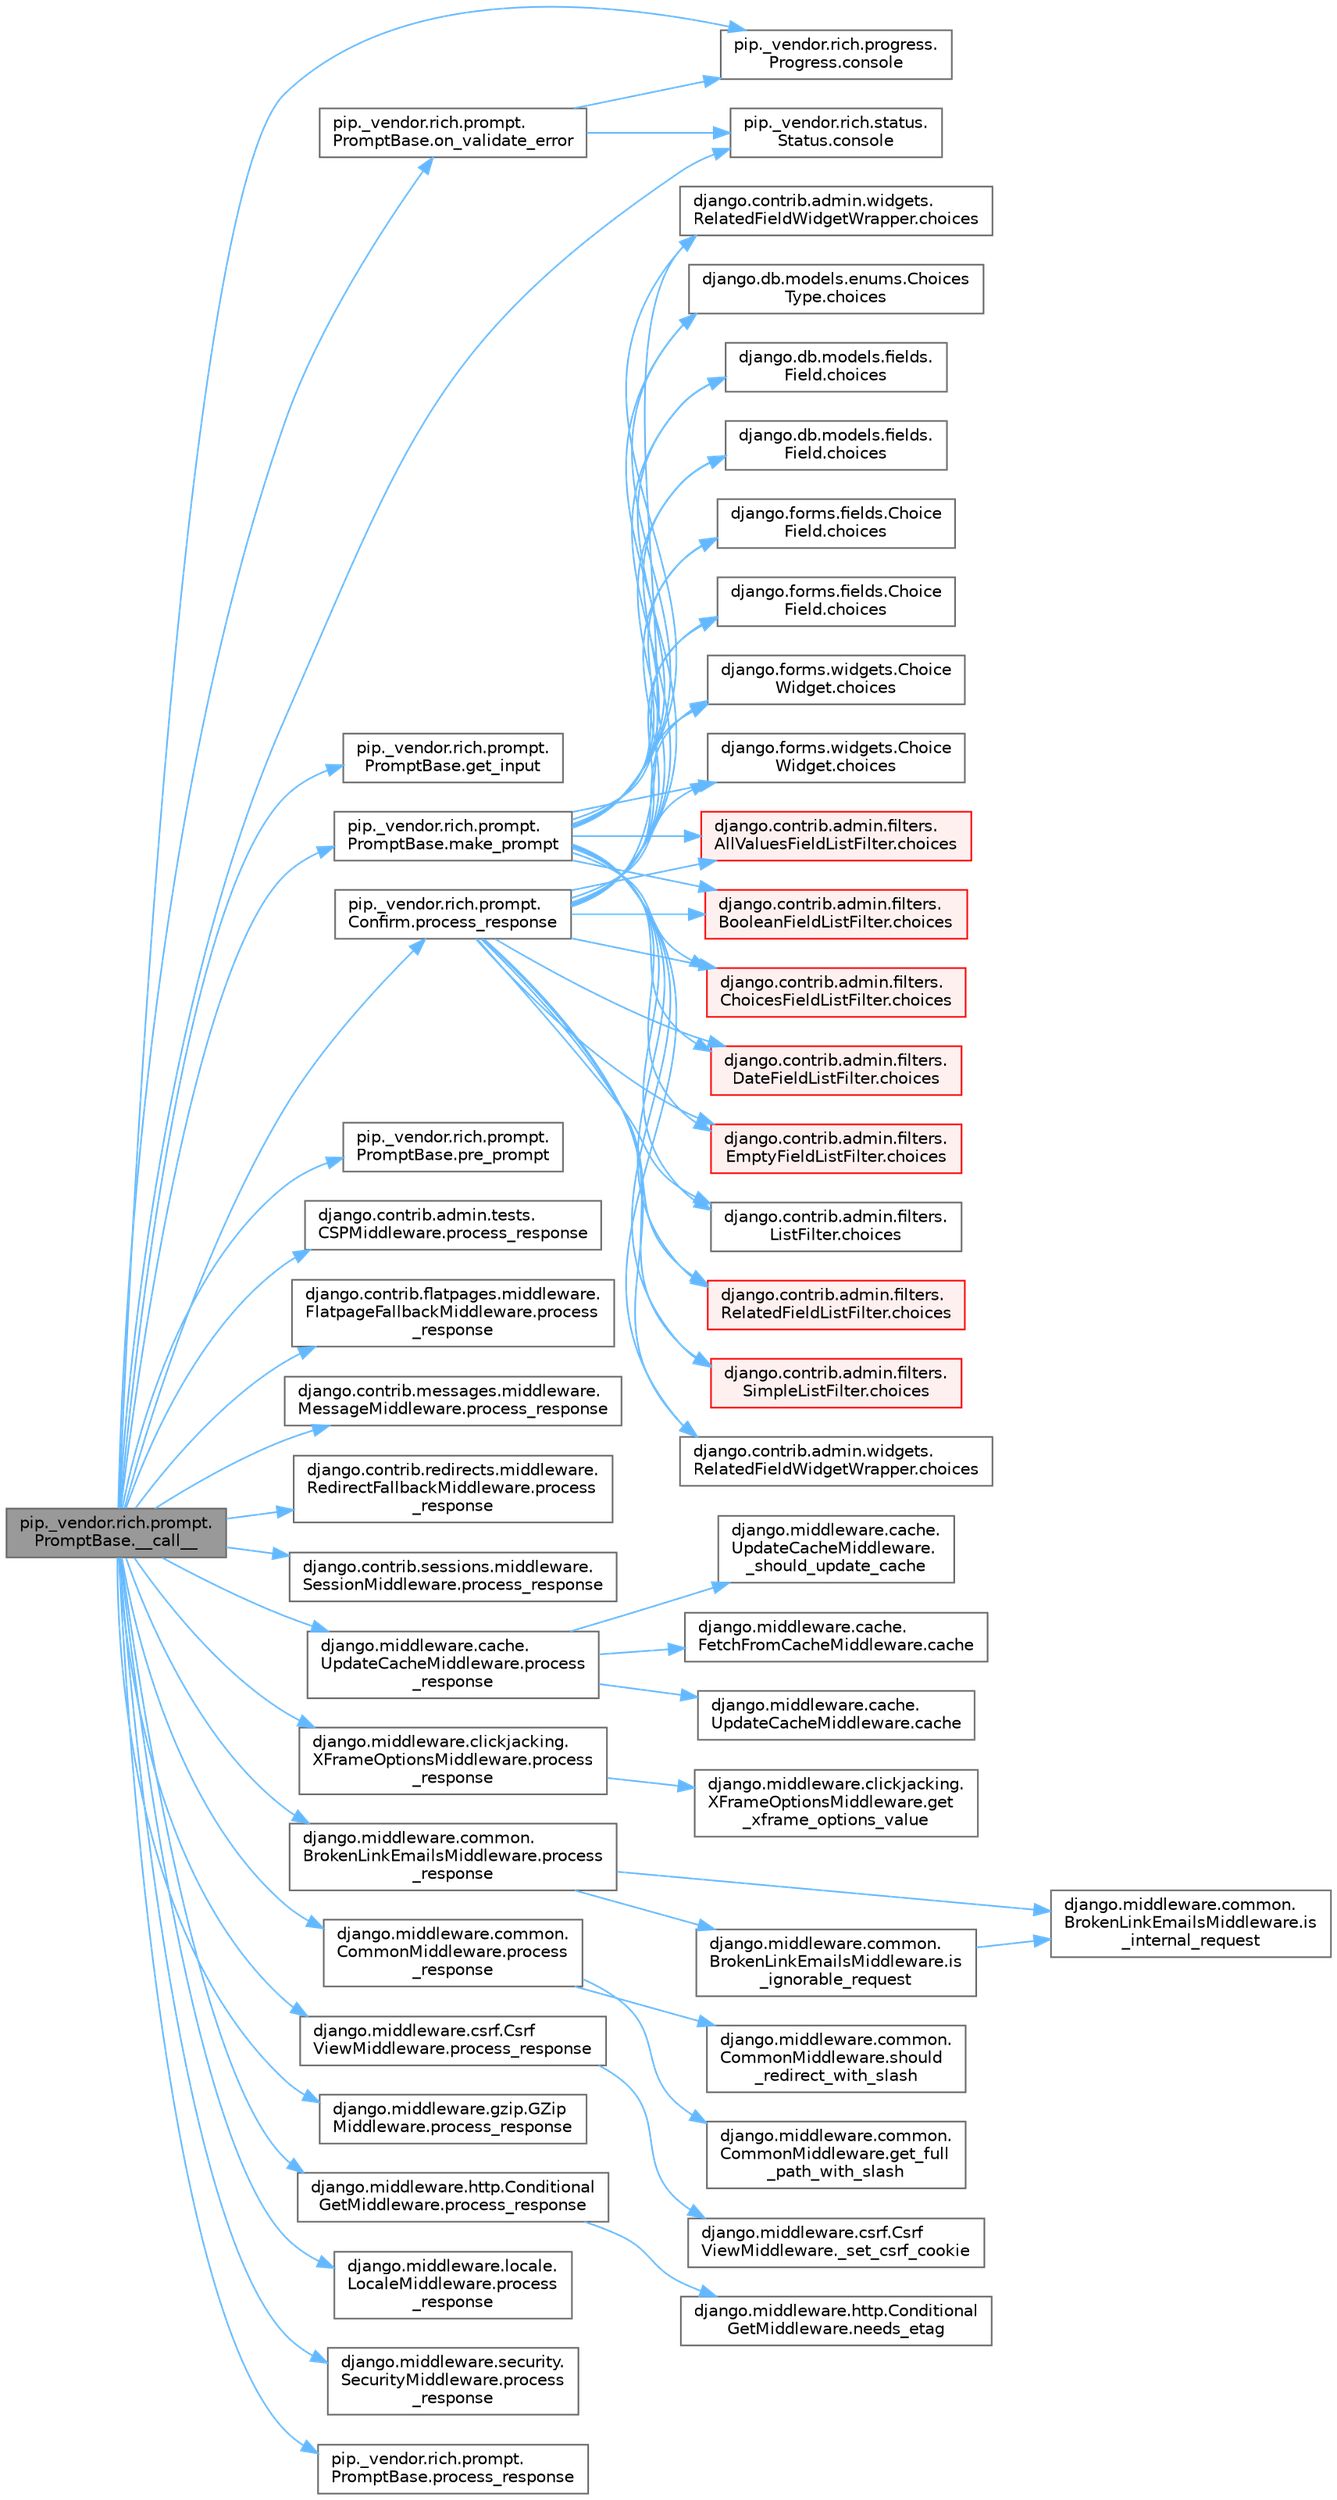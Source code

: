 digraph "pip._vendor.rich.prompt.PromptBase.__call__"
{
 // LATEX_PDF_SIZE
  bgcolor="transparent";
  edge [fontname=Helvetica,fontsize=10,labelfontname=Helvetica,labelfontsize=10];
  node [fontname=Helvetica,fontsize=10,shape=box,height=0.2,width=0.4];
  rankdir="LR";
  Node1 [id="Node000001",label="pip._vendor.rich.prompt.\lPromptBase.__call__",height=0.2,width=0.4,color="gray40", fillcolor="grey60", style="filled", fontcolor="black",tooltip=" "];
  Node1 -> Node2 [id="edge1_Node000001_Node000002",color="steelblue1",style="solid",tooltip=" "];
  Node2 [id="Node000002",label="pip._vendor.rich.progress.\lProgress.console",height=0.2,width=0.4,color="grey40", fillcolor="white", style="filled",URL="$classpip_1_1__vendor_1_1rich_1_1progress_1_1_progress.html#a305fb20d20396c0dd67ac80a28aa9a1d",tooltip=" "];
  Node1 -> Node3 [id="edge2_Node000001_Node000003",color="steelblue1",style="solid",tooltip=" "];
  Node3 [id="Node000003",label="pip._vendor.rich.status.\lStatus.console",height=0.2,width=0.4,color="grey40", fillcolor="white", style="filled",URL="$classpip_1_1__vendor_1_1rich_1_1status_1_1_status.html#ace3cadb1aad4de049f8c26fa9211e4f7",tooltip=" "];
  Node1 -> Node4 [id="edge3_Node000001_Node000004",color="steelblue1",style="solid",tooltip=" "];
  Node4 [id="Node000004",label="pip._vendor.rich.prompt.\lPromptBase.get_input",height=0.2,width=0.4,color="grey40", fillcolor="white", style="filled",URL="$classpip_1_1__vendor_1_1rich_1_1prompt_1_1_prompt_base.html#aea1a07a14fe517bc8b20d0c687b17572",tooltip=" "];
  Node1 -> Node5 [id="edge4_Node000001_Node000005",color="steelblue1",style="solid",tooltip=" "];
  Node5 [id="Node000005",label="pip._vendor.rich.prompt.\lPromptBase.make_prompt",height=0.2,width=0.4,color="grey40", fillcolor="white", style="filled",URL="$classpip_1_1__vendor_1_1rich_1_1prompt_1_1_prompt_base.html#a237cd3a31657844ed707b3751da73760",tooltip=" "];
  Node5 -> Node6 [id="edge5_Node000005_Node000006",color="steelblue1",style="solid",tooltip=" "];
  Node6 [id="Node000006",label="django.contrib.admin.filters.\lAllValuesFieldListFilter.choices",height=0.2,width=0.4,color="red", fillcolor="#FFF0F0", style="filled",URL="$classdjango_1_1contrib_1_1admin_1_1filters_1_1_all_values_field_list_filter.html#a99e8923345ff19f702672dc4c75dfe11",tooltip=" "];
  Node5 -> Node8 [id="edge6_Node000005_Node000008",color="steelblue1",style="solid",tooltip=" "];
  Node8 [id="Node000008",label="django.contrib.admin.filters.\lBooleanFieldListFilter.choices",height=0.2,width=0.4,color="red", fillcolor="#FFF0F0", style="filled",URL="$classdjango_1_1contrib_1_1admin_1_1filters_1_1_boolean_field_list_filter.html#a20dc3993fd25e8fbdc6fba608b057b1b",tooltip=" "];
  Node5 -> Node261 [id="edge7_Node000005_Node000261",color="steelblue1",style="solid",tooltip=" "];
  Node261 [id="Node000261",label="django.contrib.admin.filters.\lChoicesFieldListFilter.choices",height=0.2,width=0.4,color="red", fillcolor="#FFF0F0", style="filled",URL="$classdjango_1_1contrib_1_1admin_1_1filters_1_1_choices_field_list_filter.html#a2bf42c25d0b40a9488b8a97b50451916",tooltip=" "];
  Node5 -> Node262 [id="edge8_Node000005_Node000262",color="steelblue1",style="solid",tooltip=" "];
  Node262 [id="Node000262",label="django.contrib.admin.filters.\lDateFieldListFilter.choices",height=0.2,width=0.4,color="red", fillcolor="#FFF0F0", style="filled",URL="$classdjango_1_1contrib_1_1admin_1_1filters_1_1_date_field_list_filter.html#a32fb521f5b579ff91b9fd5c6f40c43e4",tooltip=" "];
  Node5 -> Node1533 [id="edge9_Node000005_Node001533",color="steelblue1",style="solid",tooltip=" "];
  Node1533 [id="Node001533",label="django.contrib.admin.filters.\lEmptyFieldListFilter.choices",height=0.2,width=0.4,color="red", fillcolor="#FFF0F0", style="filled",URL="$classdjango_1_1contrib_1_1admin_1_1filters_1_1_empty_field_list_filter.html#a0e57cff271f964a339f5ab9425c6c88b",tooltip=" "];
  Node5 -> Node1534 [id="edge10_Node000005_Node001534",color="steelblue1",style="solid",tooltip=" "];
  Node1534 [id="Node001534",label="django.contrib.admin.filters.\lListFilter.choices",height=0.2,width=0.4,color="grey40", fillcolor="white", style="filled",URL="$classdjango_1_1contrib_1_1admin_1_1filters_1_1_list_filter.html#a0def94a58b6468e4d1e561a3fc88fb72",tooltip=" "];
  Node5 -> Node1535 [id="edge11_Node000005_Node001535",color="steelblue1",style="solid",tooltip=" "];
  Node1535 [id="Node001535",label="django.contrib.admin.filters.\lRelatedFieldListFilter.choices",height=0.2,width=0.4,color="red", fillcolor="#FFF0F0", style="filled",URL="$classdjango_1_1contrib_1_1admin_1_1filters_1_1_related_field_list_filter.html#afe22ed02e8705e58fccb7eb0e20968ee",tooltip=" "];
  Node5 -> Node1537 [id="edge12_Node000005_Node001537",color="steelblue1",style="solid",tooltip=" "];
  Node1537 [id="Node001537",label="django.contrib.admin.filters.\lSimpleListFilter.choices",height=0.2,width=0.4,color="red", fillcolor="#FFF0F0", style="filled",URL="$classdjango_1_1contrib_1_1admin_1_1filters_1_1_simple_list_filter.html#a78c6d86dc920875f1170f747e043f50d",tooltip=" "];
  Node5 -> Node1538 [id="edge13_Node000005_Node001538",color="steelblue1",style="solid",tooltip=" "];
  Node1538 [id="Node001538",label="django.contrib.admin.widgets.\lRelatedFieldWidgetWrapper.choices",height=0.2,width=0.4,color="grey40", fillcolor="white", style="filled",URL="$classdjango_1_1contrib_1_1admin_1_1widgets_1_1_related_field_widget_wrapper.html#aeced2a61fc531044e13cb6a4c1ed45cd",tooltip=" "];
  Node5 -> Node1539 [id="edge14_Node000005_Node001539",color="steelblue1",style="solid",tooltip=" "];
  Node1539 [id="Node001539",label="django.contrib.admin.widgets.\lRelatedFieldWidgetWrapper.choices",height=0.2,width=0.4,color="grey40", fillcolor="white", style="filled",URL="$classdjango_1_1contrib_1_1admin_1_1widgets_1_1_related_field_widget_wrapper.html#a7e54d1253fb4786cf6a0c54ad0fb25a9",tooltip=" "];
  Node5 -> Node1540 [id="edge15_Node000005_Node001540",color="steelblue1",style="solid",tooltip=" "];
  Node1540 [id="Node001540",label="django.db.models.enums.Choices\lType.choices",height=0.2,width=0.4,color="grey40", fillcolor="white", style="filled",URL="$classdjango_1_1db_1_1models_1_1enums_1_1_choices_type.html#a55dfc8a93e5bbfe3e968934e10285c66",tooltip=" "];
  Node5 -> Node1541 [id="edge16_Node000005_Node001541",color="steelblue1",style="solid",tooltip=" "];
  Node1541 [id="Node001541",label="django.db.models.fields.\lField.choices",height=0.2,width=0.4,color="grey40", fillcolor="white", style="filled",URL="$classdjango_1_1db_1_1models_1_1fields_1_1_field.html#a143dc52f22281ae358bbd1b1b82ae15c",tooltip=" "];
  Node5 -> Node1542 [id="edge17_Node000005_Node001542",color="steelblue1",style="solid",tooltip=" "];
  Node1542 [id="Node001542",label="django.db.models.fields.\lField.choices",height=0.2,width=0.4,color="grey40", fillcolor="white", style="filled",URL="$classdjango_1_1db_1_1models_1_1fields_1_1_field.html#adb0f096c821d3b85926dac0aa1a489d1",tooltip=" "];
  Node5 -> Node1543 [id="edge18_Node000005_Node001543",color="steelblue1",style="solid",tooltip=" "];
  Node1543 [id="Node001543",label="django.forms.fields.Choice\lField.choices",height=0.2,width=0.4,color="grey40", fillcolor="white", style="filled",URL="$classdjango_1_1forms_1_1fields_1_1_choice_field.html#a85e97602b71e543a85e86565a0f1fd13",tooltip=" "];
  Node5 -> Node1544 [id="edge19_Node000005_Node001544",color="steelblue1",style="solid",tooltip=" "];
  Node1544 [id="Node001544",label="django.forms.fields.Choice\lField.choices",height=0.2,width=0.4,color="grey40", fillcolor="white", style="filled",URL="$classdjango_1_1forms_1_1fields_1_1_choice_field.html#aa34f435849c615fa71db57f091708cb1",tooltip=" "];
  Node5 -> Node1545 [id="edge20_Node000005_Node001545",color="steelblue1",style="solid",tooltip=" "];
  Node1545 [id="Node001545",label="django.forms.widgets.Choice\lWidget.choices",height=0.2,width=0.4,color="grey40", fillcolor="white", style="filled",URL="$classdjango_1_1forms_1_1widgets_1_1_choice_widget.html#aebe74cf95f704cb39a8308a091ee0fc7",tooltip=" "];
  Node5 -> Node1546 [id="edge21_Node000005_Node001546",color="steelblue1",style="solid",tooltip=" "];
  Node1546 [id="Node001546",label="django.forms.widgets.Choice\lWidget.choices",height=0.2,width=0.4,color="grey40", fillcolor="white", style="filled",URL="$classdjango_1_1forms_1_1widgets_1_1_choice_widget.html#a47422284354f8bc5797544e76c39b27f",tooltip=" "];
  Node1 -> Node4528 [id="edge22_Node000001_Node004528",color="steelblue1",style="solid",tooltip=" "];
  Node4528 [id="Node004528",label="pip._vendor.rich.prompt.\lPromptBase.on_validate_error",height=0.2,width=0.4,color="grey40", fillcolor="white", style="filled",URL="$classpip_1_1__vendor_1_1rich_1_1prompt_1_1_prompt_base.html#ab3edb83ceb2d3f3d556db8c563867b3e",tooltip=" "];
  Node4528 -> Node2 [id="edge23_Node004528_Node000002",color="steelblue1",style="solid",tooltip=" "];
  Node4528 -> Node3 [id="edge24_Node004528_Node000003",color="steelblue1",style="solid",tooltip=" "];
  Node1 -> Node4529 [id="edge25_Node000001_Node004529",color="steelblue1",style="solid",tooltip=" "];
  Node4529 [id="Node004529",label="pip._vendor.rich.prompt.\lPromptBase.pre_prompt",height=0.2,width=0.4,color="grey40", fillcolor="white", style="filled",URL="$classpip_1_1__vendor_1_1rich_1_1prompt_1_1_prompt_base.html#af66879de6bcf7c2ae5fc66757a4ff560",tooltip=" "];
  Node1 -> Node4530 [id="edge26_Node000001_Node004530",color="steelblue1",style="solid",tooltip=" "];
  Node4530 [id="Node004530",label="django.contrib.admin.tests.\lCSPMiddleware.process_response",height=0.2,width=0.4,color="grey40", fillcolor="white", style="filled",URL="$classdjango_1_1contrib_1_1admin_1_1tests_1_1_c_s_p_middleware.html#a6450591d879761915c2d6758779da453",tooltip=" "];
  Node1 -> Node4531 [id="edge27_Node000001_Node004531",color="steelblue1",style="solid",tooltip=" "];
  Node4531 [id="Node004531",label="django.contrib.flatpages.middleware.\lFlatpageFallbackMiddleware.process\l_response",height=0.2,width=0.4,color="grey40", fillcolor="white", style="filled",URL="$classdjango_1_1contrib_1_1flatpages_1_1middleware_1_1_flatpage_fallback_middleware.html#a4dffeee47a5e45ebf097cc204d953bff",tooltip=" "];
  Node1 -> Node4532 [id="edge28_Node000001_Node004532",color="steelblue1",style="solid",tooltip=" "];
  Node4532 [id="Node004532",label="django.contrib.messages.middleware.\lMessageMiddleware.process_response",height=0.2,width=0.4,color="grey40", fillcolor="white", style="filled",URL="$classdjango_1_1contrib_1_1messages_1_1middleware_1_1_message_middleware.html#a9f2dcb14c79428acc3d115716f4b742f",tooltip=" "];
  Node1 -> Node4533 [id="edge29_Node000001_Node004533",color="steelblue1",style="solid",tooltip=" "];
  Node4533 [id="Node004533",label="django.contrib.redirects.middleware.\lRedirectFallbackMiddleware.process\l_response",height=0.2,width=0.4,color="grey40", fillcolor="white", style="filled",URL="$classdjango_1_1contrib_1_1redirects_1_1middleware_1_1_redirect_fallback_middleware.html#a5c8e086ed09a303e44bb8d438e89dca4",tooltip=" "];
  Node1 -> Node4534 [id="edge30_Node000001_Node004534",color="steelblue1",style="solid",tooltip=" "];
  Node4534 [id="Node004534",label="django.contrib.sessions.middleware.\lSessionMiddleware.process_response",height=0.2,width=0.4,color="grey40", fillcolor="white", style="filled",URL="$classdjango_1_1contrib_1_1sessions_1_1middleware_1_1_session_middleware.html#a8a3a2959ed64a243e079afee6dae1d92",tooltip=" "];
  Node1 -> Node4535 [id="edge31_Node000001_Node004535",color="steelblue1",style="solid",tooltip=" "];
  Node4535 [id="Node004535",label="django.middleware.cache.\lUpdateCacheMiddleware.process\l_response",height=0.2,width=0.4,color="grey40", fillcolor="white", style="filled",URL="$classdjango_1_1middleware_1_1cache_1_1_update_cache_middleware.html#af2867e53be2f247a6834954f6843bb14",tooltip=" "];
  Node4535 -> Node4536 [id="edge32_Node004535_Node004536",color="steelblue1",style="solid",tooltip=" "];
  Node4536 [id="Node004536",label="django.middleware.cache.\lUpdateCacheMiddleware.\l_should_update_cache",height=0.2,width=0.4,color="grey40", fillcolor="white", style="filled",URL="$classdjango_1_1middleware_1_1cache_1_1_update_cache_middleware.html#a2a694967e86e8c55878c5db06c729924",tooltip=" "];
  Node4535 -> Node1129 [id="edge33_Node004535_Node001129",color="steelblue1",style="solid",tooltip=" "];
  Node1129 [id="Node001129",label="django.middleware.cache.\lFetchFromCacheMiddleware.cache",height=0.2,width=0.4,color="grey40", fillcolor="white", style="filled",URL="$classdjango_1_1middleware_1_1cache_1_1_fetch_from_cache_middleware.html#a4e853e10eda127ebe6043b762d2b9be9",tooltip=" "];
  Node4535 -> Node1130 [id="edge34_Node004535_Node001130",color="steelblue1",style="solid",tooltip=" "];
  Node1130 [id="Node001130",label="django.middleware.cache.\lUpdateCacheMiddleware.cache",height=0.2,width=0.4,color="grey40", fillcolor="white", style="filled",URL="$classdjango_1_1middleware_1_1cache_1_1_update_cache_middleware.html#a1eafc2cff508cd77e076c75a99f41d0b",tooltip=" "];
  Node1 -> Node4537 [id="edge35_Node000001_Node004537",color="steelblue1",style="solid",tooltip=" "];
  Node4537 [id="Node004537",label="django.middleware.clickjacking.\lXFrameOptionsMiddleware.process\l_response",height=0.2,width=0.4,color="grey40", fillcolor="white", style="filled",URL="$classdjango_1_1middleware_1_1clickjacking_1_1_x_frame_options_middleware.html#a897494fa8e510cd1e2d1df1c212574fd",tooltip=" "];
  Node4537 -> Node4538 [id="edge36_Node004537_Node004538",color="steelblue1",style="solid",tooltip=" "];
  Node4538 [id="Node004538",label="django.middleware.clickjacking.\lXFrameOptionsMiddleware.get\l_xframe_options_value",height=0.2,width=0.4,color="grey40", fillcolor="white", style="filled",URL="$classdjango_1_1middleware_1_1clickjacking_1_1_x_frame_options_middleware.html#a644d80d2690ff91b2c14234c4282a98b",tooltip=" "];
  Node1 -> Node4539 [id="edge37_Node000001_Node004539",color="steelblue1",style="solid",tooltip=" "];
  Node4539 [id="Node004539",label="django.middleware.common.\lBrokenLinkEmailsMiddleware.process\l_response",height=0.2,width=0.4,color="grey40", fillcolor="white", style="filled",URL="$classdjango_1_1middleware_1_1common_1_1_broken_link_emails_middleware.html#a08a138aac48be0cf26f364df53252688",tooltip=" "];
  Node4539 -> Node4540 [id="edge38_Node004539_Node004540",color="steelblue1",style="solid",tooltip=" "];
  Node4540 [id="Node004540",label="django.middleware.common.\lBrokenLinkEmailsMiddleware.is\l_ignorable_request",height=0.2,width=0.4,color="grey40", fillcolor="white", style="filled",URL="$classdjango_1_1middleware_1_1common_1_1_broken_link_emails_middleware.html#a0f4c5ee4a4ee220560712ebbafc6050d",tooltip=" "];
  Node4540 -> Node4541 [id="edge39_Node004540_Node004541",color="steelblue1",style="solid",tooltip=" "];
  Node4541 [id="Node004541",label="django.middleware.common.\lBrokenLinkEmailsMiddleware.is\l_internal_request",height=0.2,width=0.4,color="grey40", fillcolor="white", style="filled",URL="$classdjango_1_1middleware_1_1common_1_1_broken_link_emails_middleware.html#a323d0ba6f9312918175e56d6dadf2ec8",tooltip=" "];
  Node4539 -> Node4541 [id="edge40_Node004539_Node004541",color="steelblue1",style="solid",tooltip=" "];
  Node1 -> Node4542 [id="edge41_Node000001_Node004542",color="steelblue1",style="solid",tooltip=" "];
  Node4542 [id="Node004542",label="django.middleware.common.\lCommonMiddleware.process\l_response",height=0.2,width=0.4,color="grey40", fillcolor="white", style="filled",URL="$classdjango_1_1middleware_1_1common_1_1_common_middleware.html#aac8ba7010eb904e858e511319da5165c",tooltip=" "];
  Node4542 -> Node4543 [id="edge42_Node004542_Node004543",color="steelblue1",style="solid",tooltip=" "];
  Node4543 [id="Node004543",label="django.middleware.common.\lCommonMiddleware.get_full\l_path_with_slash",height=0.2,width=0.4,color="grey40", fillcolor="white", style="filled",URL="$classdjango_1_1middleware_1_1common_1_1_common_middleware.html#aefc634cebe2098d64e634edcee077535",tooltip=" "];
  Node4542 -> Node4544 [id="edge43_Node004542_Node004544",color="steelblue1",style="solid",tooltip=" "];
  Node4544 [id="Node004544",label="django.middleware.common.\lCommonMiddleware.should\l_redirect_with_slash",height=0.2,width=0.4,color="grey40", fillcolor="white", style="filled",URL="$classdjango_1_1middleware_1_1common_1_1_common_middleware.html#a412d756dbc798e9580412cc5313b1f61",tooltip=" "];
  Node1 -> Node4545 [id="edge44_Node000001_Node004545",color="steelblue1",style="solid",tooltip=" "];
  Node4545 [id="Node004545",label="django.middleware.csrf.Csrf\lViewMiddleware.process_response",height=0.2,width=0.4,color="grey40", fillcolor="white", style="filled",URL="$classdjango_1_1middleware_1_1csrf_1_1_csrf_view_middleware.html#a4f5197591f5523133e6f6de6eebc1cf5",tooltip=" "];
  Node4545 -> Node4546 [id="edge45_Node004545_Node004546",color="steelblue1",style="solid",tooltip=" "];
  Node4546 [id="Node004546",label="django.middleware.csrf.Csrf\lViewMiddleware._set_csrf_cookie",height=0.2,width=0.4,color="grey40", fillcolor="white", style="filled",URL="$classdjango_1_1middleware_1_1csrf_1_1_csrf_view_middleware.html#a5f42ce4d8e5663caeaa947b159f7ae86",tooltip=" "];
  Node1 -> Node4547 [id="edge46_Node000001_Node004547",color="steelblue1",style="solid",tooltip=" "];
  Node4547 [id="Node004547",label="django.middleware.gzip.GZip\lMiddleware.process_response",height=0.2,width=0.4,color="grey40", fillcolor="white", style="filled",URL="$classdjango_1_1middleware_1_1gzip_1_1_g_zip_middleware.html#a14fee1bba7f81944997beedbe1c5cd12",tooltip=" "];
  Node1 -> Node4548 [id="edge47_Node000001_Node004548",color="steelblue1",style="solid",tooltip=" "];
  Node4548 [id="Node004548",label="django.middleware.http.Conditional\lGetMiddleware.process_response",height=0.2,width=0.4,color="grey40", fillcolor="white", style="filled",URL="$classdjango_1_1middleware_1_1http_1_1_conditional_get_middleware.html#ad066d0d28d17c41372ada216ccc5e904",tooltip=" "];
  Node4548 -> Node4549 [id="edge48_Node004548_Node004549",color="steelblue1",style="solid",tooltip=" "];
  Node4549 [id="Node004549",label="django.middleware.http.Conditional\lGetMiddleware.needs_etag",height=0.2,width=0.4,color="grey40", fillcolor="white", style="filled",URL="$classdjango_1_1middleware_1_1http_1_1_conditional_get_middleware.html#a0b487d3a9255f0859d39fc60afa38106",tooltip=" "];
  Node1 -> Node4550 [id="edge49_Node000001_Node004550",color="steelblue1",style="solid",tooltip=" "];
  Node4550 [id="Node004550",label="django.middleware.locale.\lLocaleMiddleware.process\l_response",height=0.2,width=0.4,color="grey40", fillcolor="white", style="filled",URL="$classdjango_1_1middleware_1_1locale_1_1_locale_middleware.html#abf119bda93ddd06098b9d70732946602",tooltip=" "];
  Node1 -> Node4551 [id="edge50_Node000001_Node004551",color="steelblue1",style="solid",tooltip=" "];
  Node4551 [id="Node004551",label="django.middleware.security.\lSecurityMiddleware.process\l_response",height=0.2,width=0.4,color="grey40", fillcolor="white", style="filled",URL="$classdjango_1_1middleware_1_1security_1_1_security_middleware.html#a1223125db2879416055f52c32923a705",tooltip=" "];
  Node1 -> Node4552 [id="edge51_Node000001_Node004552",color="steelblue1",style="solid",tooltip=" "];
  Node4552 [id="Node004552",label="pip._vendor.rich.prompt.\lConfirm.process_response",height=0.2,width=0.4,color="grey40", fillcolor="white", style="filled",URL="$classpip_1_1__vendor_1_1rich_1_1prompt_1_1_confirm.html#ae555128523e3287490f93105d2b87a33",tooltip=" "];
  Node4552 -> Node6 [id="edge52_Node004552_Node000006",color="steelblue1",style="solid",tooltip=" "];
  Node4552 -> Node8 [id="edge53_Node004552_Node000008",color="steelblue1",style="solid",tooltip=" "];
  Node4552 -> Node261 [id="edge54_Node004552_Node000261",color="steelblue1",style="solid",tooltip=" "];
  Node4552 -> Node262 [id="edge55_Node004552_Node000262",color="steelblue1",style="solid",tooltip=" "];
  Node4552 -> Node1533 [id="edge56_Node004552_Node001533",color="steelblue1",style="solid",tooltip=" "];
  Node4552 -> Node1534 [id="edge57_Node004552_Node001534",color="steelblue1",style="solid",tooltip=" "];
  Node4552 -> Node1535 [id="edge58_Node004552_Node001535",color="steelblue1",style="solid",tooltip=" "];
  Node4552 -> Node1537 [id="edge59_Node004552_Node001537",color="steelblue1",style="solid",tooltip=" "];
  Node4552 -> Node1538 [id="edge60_Node004552_Node001538",color="steelblue1",style="solid",tooltip=" "];
  Node4552 -> Node1539 [id="edge61_Node004552_Node001539",color="steelblue1",style="solid",tooltip=" "];
  Node4552 -> Node1540 [id="edge62_Node004552_Node001540",color="steelblue1",style="solid",tooltip=" "];
  Node4552 -> Node1541 [id="edge63_Node004552_Node001541",color="steelblue1",style="solid",tooltip=" "];
  Node4552 -> Node1542 [id="edge64_Node004552_Node001542",color="steelblue1",style="solid",tooltip=" "];
  Node4552 -> Node1543 [id="edge65_Node004552_Node001543",color="steelblue1",style="solid",tooltip=" "];
  Node4552 -> Node1544 [id="edge66_Node004552_Node001544",color="steelblue1",style="solid",tooltip=" "];
  Node4552 -> Node1545 [id="edge67_Node004552_Node001545",color="steelblue1",style="solid",tooltip=" "];
  Node4552 -> Node1546 [id="edge68_Node004552_Node001546",color="steelblue1",style="solid",tooltip=" "];
  Node1 -> Node4553 [id="edge69_Node000001_Node004553",color="steelblue1",style="solid",tooltip=" "];
  Node4553 [id="Node004553",label="pip._vendor.rich.prompt.\lPromptBase.process_response",height=0.2,width=0.4,color="grey40", fillcolor="white", style="filled",URL="$classpip_1_1__vendor_1_1rich_1_1prompt_1_1_prompt_base.html#a99c8effba8ec0b7c87ab57b30d4c8f03",tooltip=" "];
}
